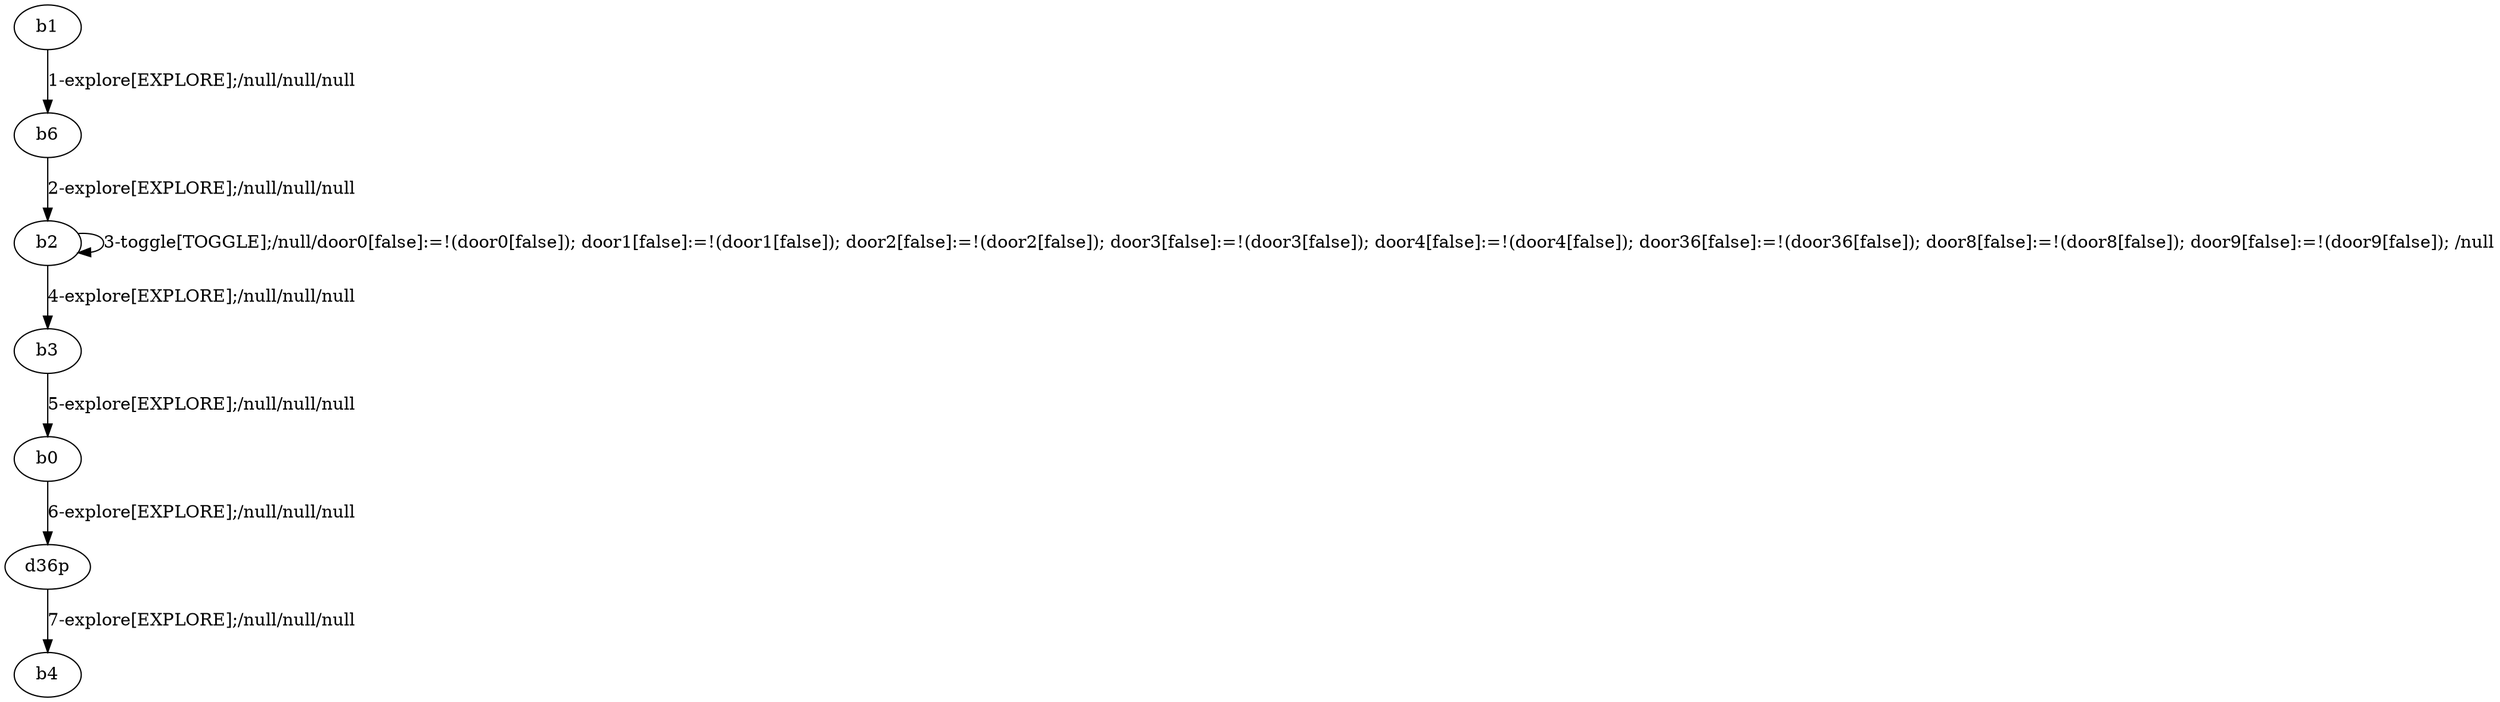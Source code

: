 # Total number of goals covered by this test: 1
# d36p --> b4

digraph g {
"b1" -> "b6" [label = "1-explore[EXPLORE];/null/null/null"];
"b6" -> "b2" [label = "2-explore[EXPLORE];/null/null/null"];
"b2" -> "b2" [label = "3-toggle[TOGGLE];/null/door0[false]:=!(door0[false]); door1[false]:=!(door1[false]); door2[false]:=!(door2[false]); door3[false]:=!(door3[false]); door4[false]:=!(door4[false]); door36[false]:=!(door36[false]); door8[false]:=!(door8[false]); door9[false]:=!(door9[false]); /null"];
"b2" -> "b3" [label = "4-explore[EXPLORE];/null/null/null"];
"b3" -> "b0" [label = "5-explore[EXPLORE];/null/null/null"];
"b0" -> "d36p" [label = "6-explore[EXPLORE];/null/null/null"];
"d36p" -> "b4" [label = "7-explore[EXPLORE];/null/null/null"];
}